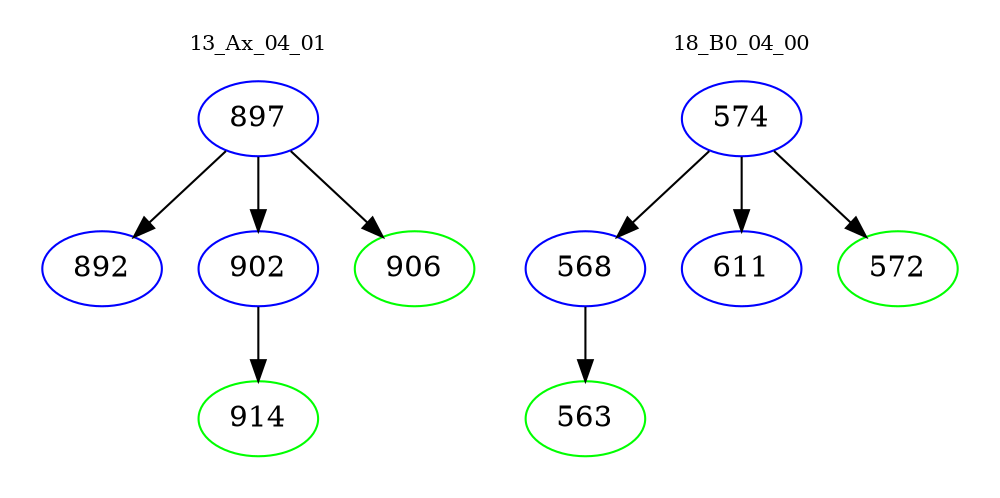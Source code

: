 digraph{
subgraph cluster_0 {
color = white
label = "13_Ax_04_01";
fontsize=10;
T0_897 [label="897", color="blue"]
T0_897 -> T0_892 [color="black"]
T0_892 [label="892", color="blue"]
T0_897 -> T0_902 [color="black"]
T0_902 [label="902", color="blue"]
T0_902 -> T0_914 [color="black"]
T0_914 [label="914", color="green"]
T0_897 -> T0_906 [color="black"]
T0_906 [label="906", color="green"]
}
subgraph cluster_1 {
color = white
label = "18_B0_04_00";
fontsize=10;
T1_574 [label="574", color="blue"]
T1_574 -> T1_568 [color="black"]
T1_568 [label="568", color="blue"]
T1_568 -> T1_563 [color="black"]
T1_563 [label="563", color="green"]
T1_574 -> T1_611 [color="black"]
T1_611 [label="611", color="blue"]
T1_574 -> T1_572 [color="black"]
T1_572 [label="572", color="green"]
}
}
